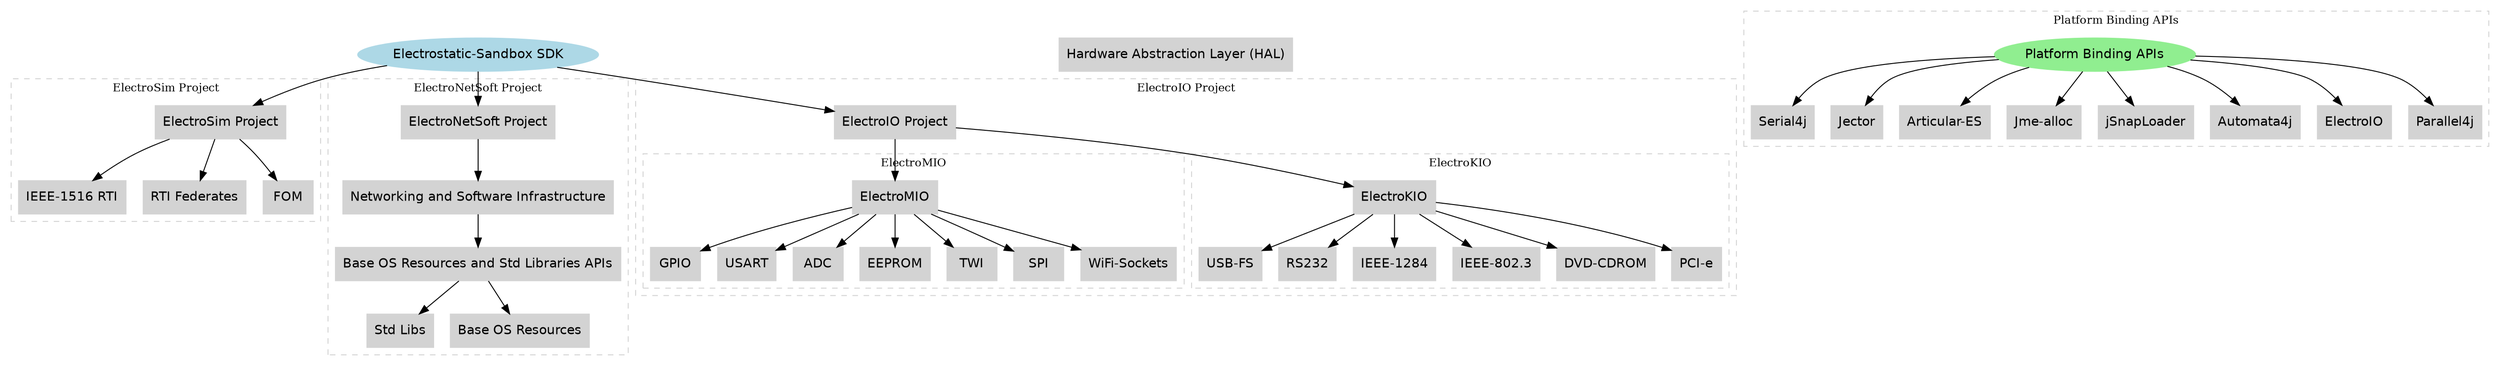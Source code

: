 digraph ElectrostaticSandboxSDK {
    rankdir=TB; // Top to Bottom
    fontsize=12;
    node [shape=rectangle, style=filled, color=lightgrey, fontname="Helvetica"];
    edge [fontname="Helvetica"];

    // Main Components
    ElectrostaticSandboxSDK [label="Electrostatic-Sandbox SDK", shape=ellipse, style=filled, color=lightblue];
    ElectroSim [label="ElectroSim Project"];
    ElectroNetSoft [label="ElectroNetSoft Project"];
    ElectroIO [label="ElectroIO Project"];
    HAL [label="Hardware Abstraction Layer (HAL)"];

    // Relationships
    ElectrostaticSandboxSDK -> ElectroSim;
    ElectrostaticSandboxSDK -> ElectroNetSoft;
    ElectrostaticSandboxSDK -> ElectroIO;

    subgraph cluster_ElectroSim {
        label="ElectroSim Project";
        color=lightgrey;
        style=dashed;

        RTI_IEEE [label="IEEE-1516 RTI"];
        FED_IEEE [label="RTI Federates"];
        FOM_IEEE [label="FOM"];
        
        ElectroSim -> RTI_IEEE;
        ElectroSim -> FED_IEEE;
        ElectroSim -> FOM_IEEE;
    }

    subgraph cluster_ElectroNetSoft {
        label="ElectroNetSoft Project";
        color=lightgrey;
        style=dashed;

        NETSOFT_INFRA [label="Networking and Software Infrastructure"];
        OS_RES [label="Base OS Resources and Std Libraries APIs"];
        Std [label="Std Libs"];
        OSRES [label="Base OS Resources"];
        
        ElectroNetSoft -> NETSOFT_INFRA;
        NETSOFT_INFRA -> OS_RES;
        OS_RES -> Std;
        OS_RES -> OSRES;
    }

    subgraph cluster_ElectroIO {
        label="ElectroIO Project";
        color=lightgrey;
        style=dashed;

        ElectroMIO [label="ElectroMIO"];
        ElectroKIO [label="ElectroKIO"];
        
        ElectroIO -> ElectroMIO;
        ElectroIO -> ElectroKIO;

        subgraph cluster_ElectroMIO {
            label="ElectroMIO";
            color=lightgrey;
            style=dashed;

            GPIO [label="GPIO"];
            UART [label="USART"];
            ADC [label="ADC"];
            EEPROM [label="EEPROM"];
            TWI [label="TWI"];
            SPI [label="SPI"];
            SOCKET [label="WiFi-Sockets"];
            
            ElectroMIO -> GPIO;
            ElectroMIO -> UART;
            ElectroMIO -> ADC;
            ElectroMIO -> EEPROM;
            ElectroMIO -> TWI;
            ElectroMIO -> SPI;
            ElectroMIO -> SOCKET;
        }

        subgraph cluster_ElectroKIO {
            label="ElectroKIO";
            color=lightgrey;
            style=dashed;

            USB [label="USB-FS"];
            RS232 [label="RS232"];
            PARA [label="IEEE-1284"];
            ETH [label="IEEE-802.3"];
            CD [label="DVD-CDROM"];
            PCI [label="PCI-e"];
            
            ElectroKIO -> USB;
            ElectroKIO -> RS232;
            ElectroKIO -> PARA;
            ElectroKIO -> ETH;
            ElectroKIO -> CD;
            ElectroKIO -> PCI;
        }
    }

    subgraph cluster_PlatformBindingAPIs {
        label="Platform Binding APIs";
        color=lightgrey;
        style=dashed;

        SERIAL [label="Serial4j"];
        JECTOR [label="Jector"];
        ART [label="Articular-ES"];
        JME [label="Jme-alloc"];
        JSNAP [label="jSnapLoader"];
        AUTO [label="Automata4j"];
        ELECTROIO [label="ElectroIO"];
        PARALLEL [label="Parallel4j"];

        PLATFORM_BINDING [label="Platform Binding APIs", shape=ellipse, style=filled, color=lightgreen];
        
        PLATFORM_BINDING -> SERIAL;
        PLATFORM_BINDING -> JECTOR;
        PLATFORM_BINDING -> ART;
        PLATFORM_BINDING -> JME;
        PLATFORM_BINDING -> JSNAP;
        PLATFORM_BINDING -> AUTO;
        PLATFORM_BINDING -> ELECTROIO;
        PLATFORM_BINDING -> PARALLEL;
    }
}
